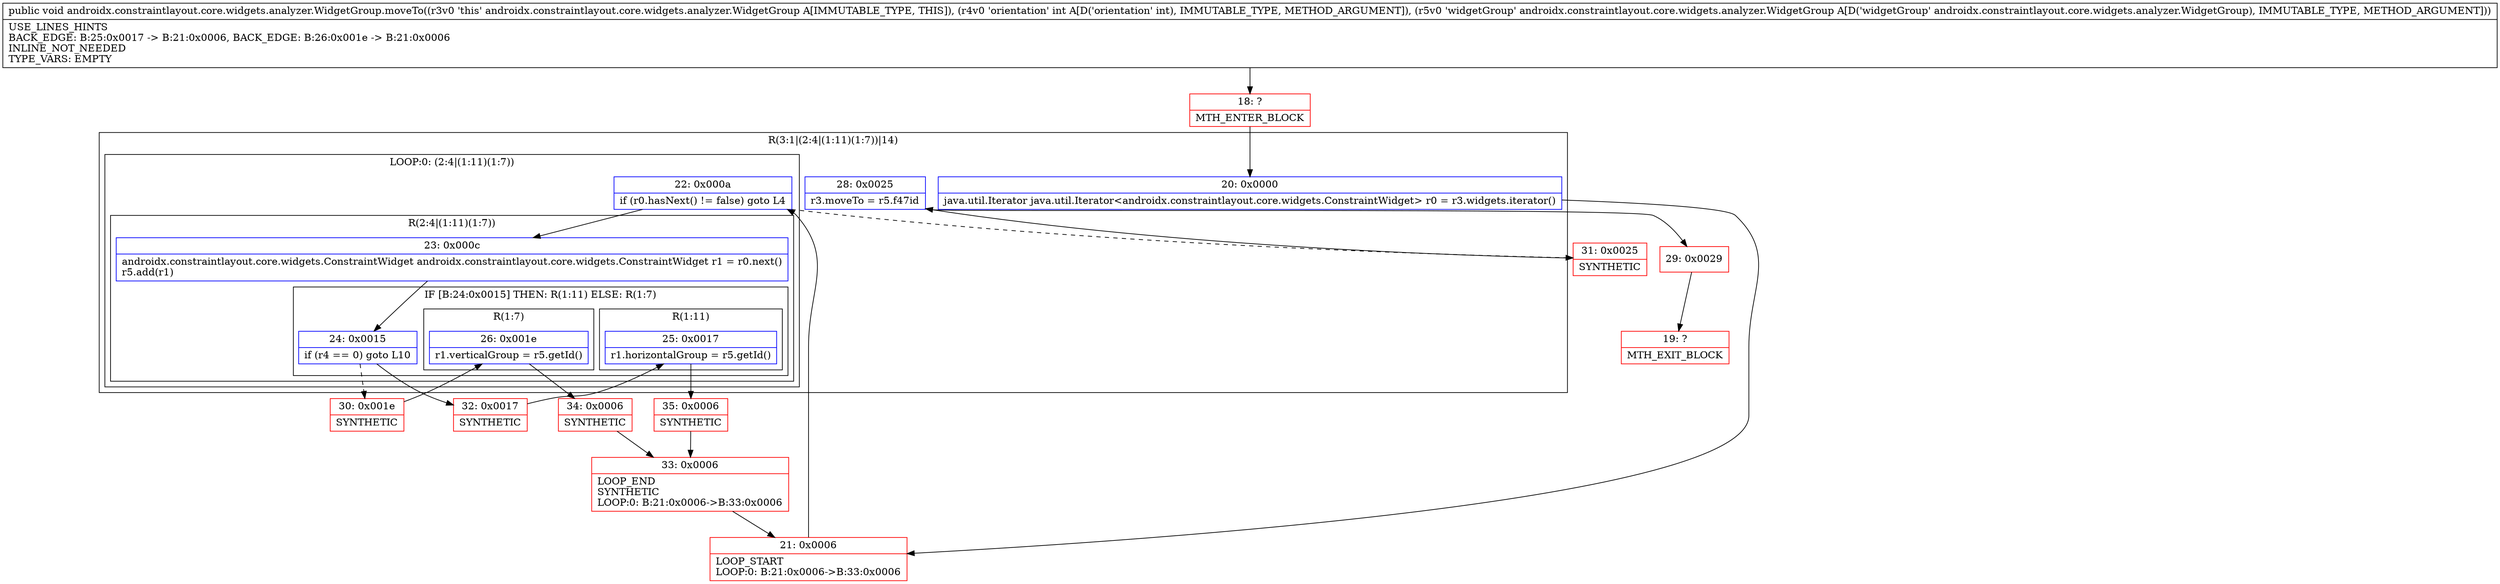 digraph "CFG forandroidx.constraintlayout.core.widgets.analyzer.WidgetGroup.moveTo(ILandroidx\/constraintlayout\/core\/widgets\/analyzer\/WidgetGroup;)V" {
subgraph cluster_Region_1363940532 {
label = "R(3:1|(2:4|(1:11)(1:7))|14)";
node [shape=record,color=blue];
Node_20 [shape=record,label="{20\:\ 0x0000|java.util.Iterator java.util.Iterator\<androidx.constraintlayout.core.widgets.ConstraintWidget\> r0 = r3.widgets.iterator()\l}"];
subgraph cluster_LoopRegion_1574797987 {
label = "LOOP:0: (2:4|(1:11)(1:7))";
node [shape=record,color=blue];
Node_22 [shape=record,label="{22\:\ 0x000a|if (r0.hasNext() != false) goto L4\l}"];
subgraph cluster_Region_1395634083 {
label = "R(2:4|(1:11)(1:7))";
node [shape=record,color=blue];
Node_23 [shape=record,label="{23\:\ 0x000c|androidx.constraintlayout.core.widgets.ConstraintWidget androidx.constraintlayout.core.widgets.ConstraintWidget r1 = r0.next()\lr5.add(r1)\l}"];
subgraph cluster_IfRegion_2117625023 {
label = "IF [B:24:0x0015] THEN: R(1:11) ELSE: R(1:7)";
node [shape=record,color=blue];
Node_24 [shape=record,label="{24\:\ 0x0015|if (r4 == 0) goto L10\l}"];
subgraph cluster_Region_411907084 {
label = "R(1:11)";
node [shape=record,color=blue];
Node_25 [shape=record,label="{25\:\ 0x0017|r1.horizontalGroup = r5.getId()\l}"];
}
subgraph cluster_Region_693463581 {
label = "R(1:7)";
node [shape=record,color=blue];
Node_26 [shape=record,label="{26\:\ 0x001e|r1.verticalGroup = r5.getId()\l}"];
}
}
}
}
Node_28 [shape=record,label="{28\:\ 0x0025|r3.moveTo = r5.f47id\l}"];
}
Node_18 [shape=record,color=red,label="{18\:\ ?|MTH_ENTER_BLOCK\l}"];
Node_21 [shape=record,color=red,label="{21\:\ 0x0006|LOOP_START\lLOOP:0: B:21:0x0006\-\>B:33:0x0006\l}"];
Node_30 [shape=record,color=red,label="{30\:\ 0x001e|SYNTHETIC\l}"];
Node_34 [shape=record,color=red,label="{34\:\ 0x0006|SYNTHETIC\l}"];
Node_33 [shape=record,color=red,label="{33\:\ 0x0006|LOOP_END\lSYNTHETIC\lLOOP:0: B:21:0x0006\-\>B:33:0x0006\l}"];
Node_32 [shape=record,color=red,label="{32\:\ 0x0017|SYNTHETIC\l}"];
Node_35 [shape=record,color=red,label="{35\:\ 0x0006|SYNTHETIC\l}"];
Node_31 [shape=record,color=red,label="{31\:\ 0x0025|SYNTHETIC\l}"];
Node_29 [shape=record,color=red,label="{29\:\ 0x0029}"];
Node_19 [shape=record,color=red,label="{19\:\ ?|MTH_EXIT_BLOCK\l}"];
MethodNode[shape=record,label="{public void androidx.constraintlayout.core.widgets.analyzer.WidgetGroup.moveTo((r3v0 'this' androidx.constraintlayout.core.widgets.analyzer.WidgetGroup A[IMMUTABLE_TYPE, THIS]), (r4v0 'orientation' int A[D('orientation' int), IMMUTABLE_TYPE, METHOD_ARGUMENT]), (r5v0 'widgetGroup' androidx.constraintlayout.core.widgets.analyzer.WidgetGroup A[D('widgetGroup' androidx.constraintlayout.core.widgets.analyzer.WidgetGroup), IMMUTABLE_TYPE, METHOD_ARGUMENT]))  | USE_LINES_HINTS\lBACK_EDGE: B:25:0x0017 \-\> B:21:0x0006, BACK_EDGE: B:26:0x001e \-\> B:21:0x0006\lINLINE_NOT_NEEDED\lTYPE_VARS: EMPTY\l}"];
MethodNode -> Node_18;Node_20 -> Node_21;
Node_22 -> Node_23;
Node_22 -> Node_31[style=dashed];
Node_23 -> Node_24;
Node_24 -> Node_30[style=dashed];
Node_24 -> Node_32;
Node_25 -> Node_35;
Node_26 -> Node_34;
Node_28 -> Node_29;
Node_18 -> Node_20;
Node_21 -> Node_22;
Node_30 -> Node_26;
Node_34 -> Node_33;
Node_33 -> Node_21;
Node_32 -> Node_25;
Node_35 -> Node_33;
Node_31 -> Node_28;
Node_29 -> Node_19;
}

